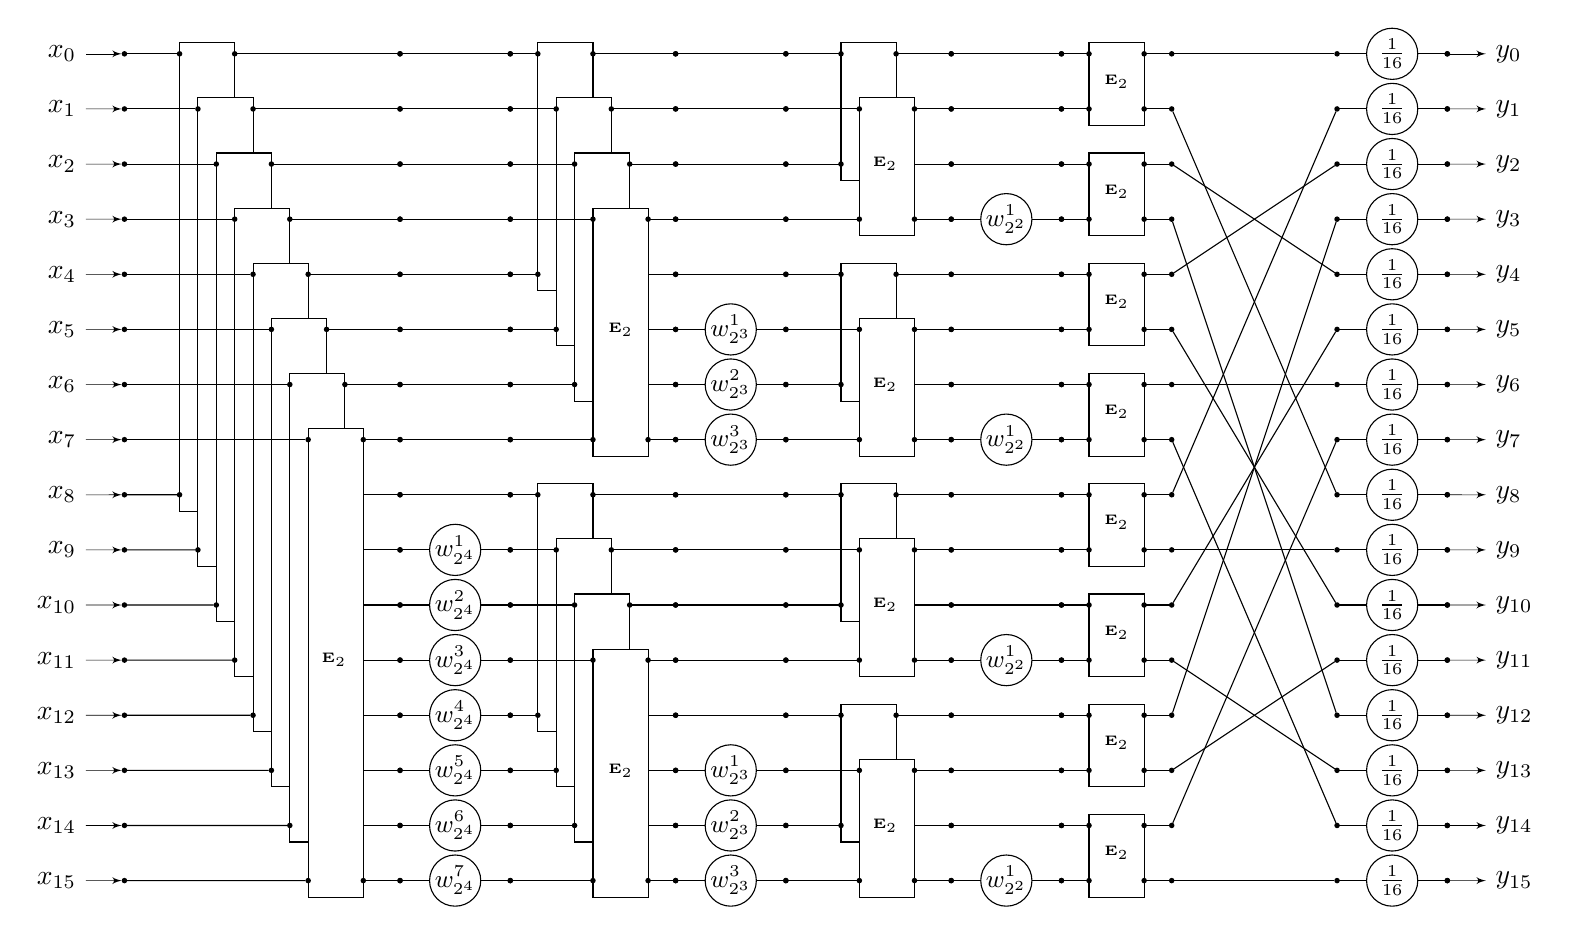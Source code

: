 % Define two helper counters
\begin{tikzpicture}[yscale=0.7, xscale=0.7, node distance=0.3cm, auto]

    % % grid
    % \def\supertiny{ \font\supertinyfont = cmr9 at 3pt \relax \supertinyfont}
    % \newcounter{gridrows}
    % \setcounter{gridrows}{15}
    % \newcounter{gridcols}
    % \setcounter{gridcols}{30}
    % \draw [gray, very thin] (0, -\arabic{gridrows}) grid (\arabic{gridcols}, 0);
    % \foreach \x in {0,...,\arabic{gridcols}}
    %     \foreach \y in {0,...,\arabic{gridrows}}
    %     {
    %         \draw (\x+0.15, -\y-0.15) node [gray, very thin] {\supertiny{\x/\y}};
    %     }

    % styles
    \tikzstyle{n} = [circle, fill=black, minimum size=2pt, inner sep=0pt, outer sep=0pt]
    \tikzstyle{mul} = [shape=circle, draw, inner sep=0pt]
    \tikzstyle{addconstant} = [rectangle, draw]
    \tikzstyle{mulconstant} = [circle, fill=white, draw, inner sep=0pt, minimum size=0.65cm]
    \tikzstyle{butterfly} = [shape=rectangle, minimum width=0.3cm, fill=white, draw]

    % line styles
    \tikzstyle{add} = [-]
    \tikzstyle{subtract} = [densely dotted]

    \newcounter{col}
    \newcounter{row}

    % Draw inputs
    \setcounter{row}{0}
    \foreach \x in {0,...,15}
    {
        \node (x\x)
            [n, pin={[pin edge={latex'-, black}] left : $x_{\x}$}]
            at (\arabic{col},-\x-\arabic{row})
            {};
    }

    % E2 x I8
    \stepcounter{col}
    \setcounter{row}{0}
    \foreach \x in {0,...,7}
    {
        \pgfmathsetmacro{\col}{\arabic{col}}
        \pgfmathsetmacro{\row}{\arabic{row}}

        \draw
            (\col+\x/3,   0.2-\x-\row) rectangle +(1,-8.5)    [butterfly]
            (\col+\x/3,      -\x-\row) node       (eUpIn\x)   [n]         {}
            (\col+\x/3,    -\x-\row-8) node       (eDownIn\x) [n]         {}
            (\col+1+\x/3,    -\x-\row) node                   [n]         {} --
            (\col+4,         -\x-\row) node       (eUpOut\x)  [n]         {}
            (\col+1+\x/3,  -\x-\row-8) node                   [n]         {} --
            (\col+4,       -\x-\row-8) node       (eUpDown\x) [n]         {};

        \path (x\x) edge[add] (eUpIn\x);

        \pgfmathparse{\x+8}
        \path (x\pgfmathresult) edge[add] (eDownIn\x);
    }
    \draw (\arabic{col}+2.8, -11-\arabic{row}) node [] {\tiny ${\mathbf{E}_2}$};

    % D(4)
    \setcounter{col}{5}
    \setcounter{row}{0}
    \foreach \x in {0,...,8}
    {
        \pgfmathparse{\x+\arabic{row}}
        \pgfmathsetmacro{\row}{\pgfmathresult}

        \draw
            (\arabic{col},   -\row) node (wIn\x)  [n] {} --
            (\arabic{col}+2, -\row) node (wOut\x) [n] {};
    }
    \setcounter{col}{5}
    \setcounter{row}{9}
    \foreach \x in {1,...,7}
    {
        \pgfmathparse{\x+\arabic{row}-1}
        \pgfmathsetmacro{\row}{\pgfmathresult}

        \draw
            (\arabic{col},   -\row) node (wIn\x)  [n]           {} --
            (\arabic{col}+1, -\row) node          [mulconstant] {\small $w_{2^{4}}^{\x}$} --
            (\arabic{col}+2, -\row) node (wOut\x) [n]           {};
    }

    % I2 x E2 x I2
    \setcounter{col}{7}
    \setcounter{row}{0}
    \foreach \y in {0,...,1}
    {
        \foreach \x in {0,...,3}
        {
            \pgfmathparse{\x+\y*8}
            \pgfmathsetmacro{\row}{\pgfmathresult}
            \pgfmathsetmacro{\col}{\arabic{col}}

            \draw
                (\col+\x/3+0.5, 0.2-\row)   rectangle +(1,-4.5) [fill=white]

                (\col,             -\row)   node (eUpIn\x)      [n] {} --
                (\col+\x/3+0.5,    -\row)   node                [n] {}
                (\col+\x/3+1.5,    -\row)   node                [n] {} --
                (\col+3,           -\row)   node (eUpOut\x)     [n] {}

                (\col,             -\row-4) node (eDownIn\x)    [n] {} --
                (\col+\x/3+0.5,    -\row-4) node                [n] {}
                (\col+\x/3+1.5,    -\row-4) node                [n] {} --
                (\col+3,           -\row-4) node (eDownOut\x)   [n] {};
        }

        \draw
            (\arabic{col}+2, -\arabic{row}-\y*8-5) node [] {\tiny ${\mathbf{E}_2}$};
    }

    % D(3)
    \foreach \y in {0,...,1}
    {
        \setcounter{col}{10}
        \pgfmathparse{\y*8}
        \setcounter{row}{\pgfmathresult}
        \foreach \x in {0,...,4}
        {
            \pgfmathparse{\x+\arabic{row}}
            \pgfmathsetmacro{\row}{\pgfmathresult}

            \draw
                (\arabic{col},   -\row) node (wIn\x)  [n] {} --
                (\arabic{col}+2, -\row) node (wOut\x) [n] {};
        }
        \setcounter{col}{10}
        \pgfmathparse{5+\y*8}
        \setcounter{row}{\pgfmathresult}
        \foreach \x in {1,...,3}
        {
            \pgfmathparse{\x+\arabic{row}-1}
            \pgfmathsetmacro{\row}{\pgfmathresult}

            \draw
                (\arabic{col},   -\row) node (wIn\x)  [n]           {} --
                (\arabic{col}+1, -\row) node          [mulconstant] {\small $w_{2^{3}}^{\x}$} --
                (\arabic{col}+2, -\row) node (wOut\x) [n]           {};
        }
    }

    % I2 x E2 x I2
    \setcounter{col}{12}
    \setcounter{row}{0}
    \foreach \y in {0,...,3}
    {
        \foreach \x in {0,...,1}
        {
            \pgfmathparse{\x+\y*4}
            \pgfmathsetmacro{\row}{\pgfmathresult}
            \pgfmathsetmacro{\col}{\arabic{col}}

            \draw
                (\col+\x/3+1, 0.2-\row)   rectangle +(1,-2.5) [fill=white]

                (\col,             -\row)   node (eUpIn\x)      [n] {} --
                (\col+\x/3+1,      -\row)   node                [n] {}
                (\col+\x/3+2,      -\row)   node                [n] {} --
                (\col+3,           -\row)   node (eUpOut\x)     [n] {}

                (\col,             -\row-2) node (eDownIn\x)    [n] {} --
                (\col+\x/3+1,      -\row-2) node                [n] {}
                (\col+\x/3+2,      -\row-2) node                [n] {} --
                (\col+3,           -\row-2) node (eDownOut\x)   [n] {};
        }

        \draw
            (\arabic{col}+1.8, -\arabic{row}-\y*4-2) node [] {\tiny ${\mathbf{E}_2}$};
    }

    % D(2)
    \setcounter{col}{15}
    \foreach \y in {0,...,3}
    {
        \pgfmathparse{\y*4}
        \setcounter{row}{\pgfmathresult}
        \foreach \x in {0,...,2}
        {
            \pgfmathparse{\x+\arabic{row}}
            \pgfmathsetmacro{\row}{\pgfmathresult}

            \draw
                (\arabic{col},   -\row) node (passIn\x)  [n] {} --
                (\arabic{col}+2, -\row) node (passOut\x) [n] {};
        }

        \draw
            (\arabic{col},   -\arabic{row}-3) node (wIn\y)  [n]           {} --
            (\arabic{col}+1, -\arabic{row}-3) node          [mulconstant] {\small $w_{2^{2}}^{1}$} --
            (\arabic{col}+2, -\arabic{row}-3) node (wOut\y) [n]           {};
    }

    % I8 x E2
    \setcounter{col}{17}
    \setcounter{row}{0}
    \newcounter{x}
    \foreach \y in {0,...,7}
    {
        \pgfmathparse{\y*2}
        \pgfmathsetmacro{\row}{\pgfmathresult}
        \pgfmathsetmacro{\col}{\arabic{col}}

        \draw
            (\col+0.5, 0.2-\row)   rectangle +(1,-1.5) [fill=white]

            (\col,        -\row)   node (eUpIn\y)      [n] {} --
            (\col+0.5,    -\row)   node                [n] {}
            (\col+1.5,    -\row)   node                [n] {} --
            (\col+2,      -\row)   node (e\arabic{x})     [n] {};
        \stepcounter{x}

        \draw
            (\col,        -\row-1) node (eDownIn\y)    [n] {} --
            (\col+0.5,    -\row-1) node                [n] {}
            (\col+1.5,    -\row-1) node                [n] {} --
            (\col+2,      -\row-1) node (e\arabic{x})  [n] {};
        \stepcounter{x}

        \draw
            (\arabic{col}+1, -\arabic{row}-\y*2-0.5) node [] {\tiny ${\mathbf{E}_2}$};
    }

    % 1/16
    \setcounter{col}{22}
    \foreach \y in {0,...,15}
    {
        \pgfmathparse{\y}
        \setcounter{row}{\pgfmathresult}

        \draw
            (\arabic{col},   -\arabic{row}) node  (y\y) [n]           {} --
            (\arabic{col}+1, -\arabic{row}) node        [mulconstant] {\small $\frac{1}{16}$} --
            (\arabic{col}+2, -\arabic{row}) node        [n]           {};
    }

    % S^T_16
    \path
        (e0) edge [add] (y0)
        (e1) edge [add] (y8)
        (e2) edge [add] (y4)
        (e3) edge [add] (y12)
        (e4) edge [add] (y2)
        (e5) edge [add] (y10)
        (e6) edge [add] (y6)
        (e7) edge [add] (y14)
        (e8) edge [add] (y1)
        (e9) edge [add] (y9)
        (e10) edge [add] (y5)
        (e11) edge [add] (y13)
        (e12) edge [add] (y3)
        (e13) edge [add] (y11)
        (e14) edge [add] (y7)
        (e15) edge [add] (y15)
    ;

    % y0..y15
    \setcounter{col}{24}
    \setcounter{row}{0}
    \foreach \x in {0,...,15}
    {
        \node (y\x)
            [n, pin={[pin edge={-latex', black}] right : $y_{\x}$}]
            at (\arabic{col},-\x-\arabic{row})
            {};
    }

\end{tikzpicture}
